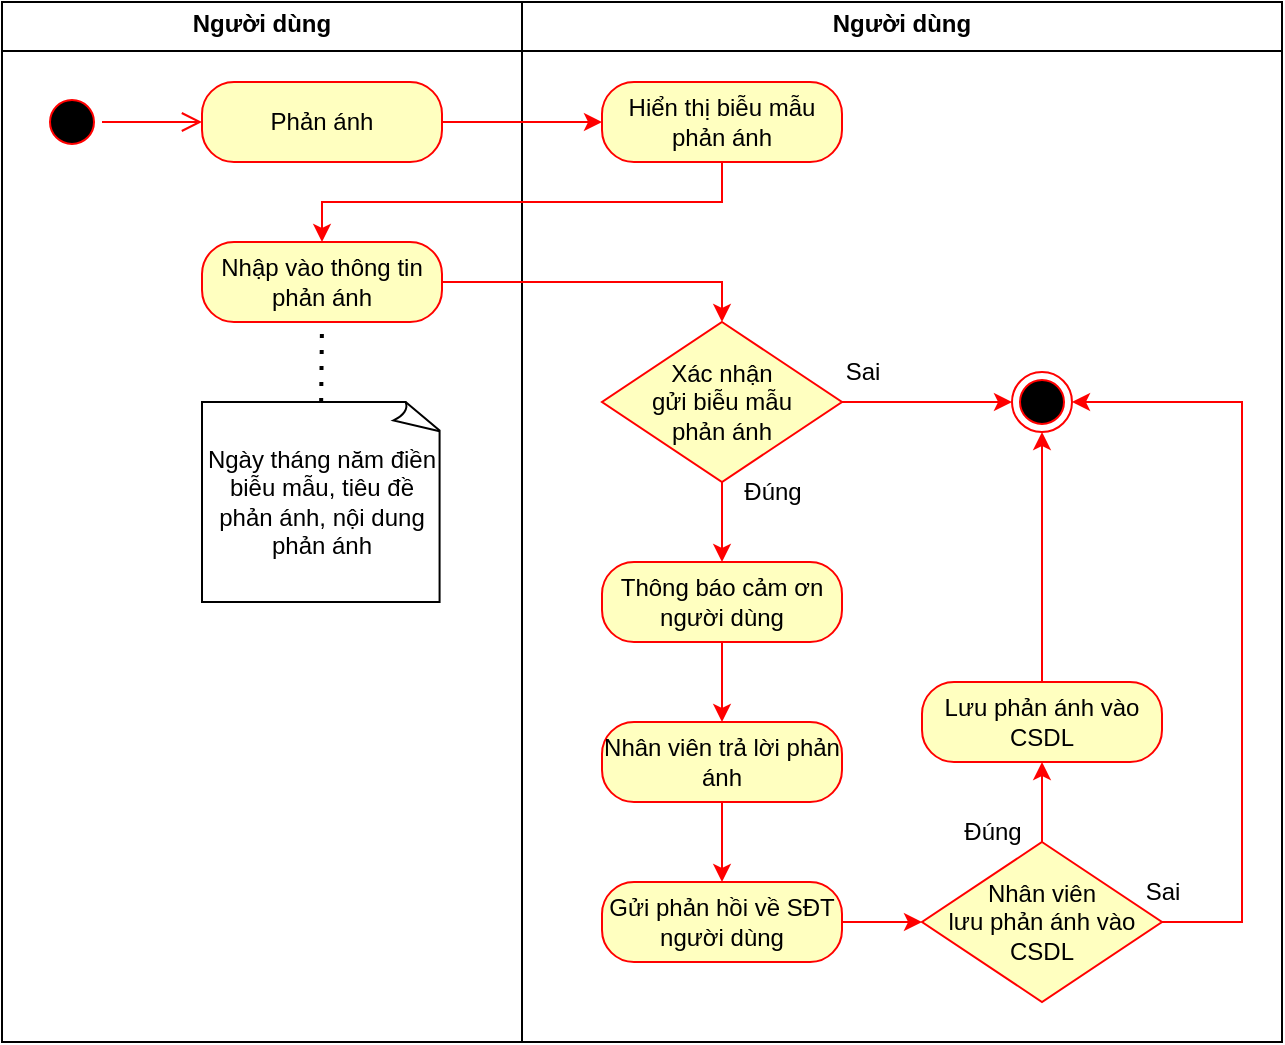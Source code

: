 <mxfile version="26.0.10">
  <diagram name="Page-1" id="Ei9x4Us53vudoYbOFRWv">
    <mxGraphModel dx="1775" dy="760" grid="1" gridSize="10" guides="1" tooltips="1" connect="1" arrows="1" fold="1" page="1" pageScale="1" pageWidth="850" pageHeight="1100" math="0" shadow="0">
      <root>
        <mxCell id="0" />
        <mxCell id="1" parent="0" />
        <mxCell id="q7Vwv5NZA0d0dEf2xStJ-48" value="&lt;p style=&quot;margin:0px;margin-top:4px;text-align:center;&quot;&gt;&lt;b&gt;Người dùng&lt;/b&gt;&lt;/p&gt;&lt;hr size=&quot;1&quot; style=&quot;border-style:solid;&quot;&gt;&lt;div style=&quot;height:2px;&quot;&gt;&lt;/div&gt;" style="verticalAlign=top;align=left;overflow=fill;html=1;whiteSpace=wrap;" parent="1" vertex="1">
          <mxGeometry x="260" width="380" height="520" as="geometry" />
        </mxCell>
        <mxCell id="q7Vwv5NZA0d0dEf2xStJ-47" value="&lt;p style=&quot;margin:0px;margin-top:4px;text-align:center;&quot;&gt;&lt;b&gt;Người dùng&lt;/b&gt;&lt;/p&gt;&lt;hr size=&quot;1&quot; style=&quot;border-style:solid;&quot;&gt;&lt;div style=&quot;height:2px;&quot;&gt;&lt;/div&gt;" style="verticalAlign=top;align=left;overflow=fill;html=1;whiteSpace=wrap;" parent="1" vertex="1">
          <mxGeometry width="260" height="520" as="geometry" />
        </mxCell>
        <mxCell id="q7Vwv5NZA0d0dEf2xStJ-1" value="" style="ellipse;html=1;shape=startState;fillColor=#000000;strokeColor=#FF0000;" parent="1" vertex="1">
          <mxGeometry x="20" y="45" width="30" height="30" as="geometry" />
        </mxCell>
        <mxCell id="q7Vwv5NZA0d0dEf2xStJ-2" value="" style="edgeStyle=orthogonalEdgeStyle;html=1;verticalAlign=bottom;endArrow=open;endSize=8;strokeColor=#FF0000;rounded=0;entryX=0;entryY=0.5;entryDx=0;entryDy=0;" parent="1" source="q7Vwv5NZA0d0dEf2xStJ-1" target="q7Vwv5NZA0d0dEf2xStJ-3" edge="1">
          <mxGeometry relative="1" as="geometry">
            <mxPoint x="35" y="130" as="targetPoint" />
          </mxGeometry>
        </mxCell>
        <mxCell id="q7Vwv5NZA0d0dEf2xStJ-5" value="" style="edgeStyle=orthogonalEdgeStyle;rounded=0;orthogonalLoop=1;jettySize=auto;html=1;strokeColor=#FF0000;" parent="1" source="q7Vwv5NZA0d0dEf2xStJ-3" target="q7Vwv5NZA0d0dEf2xStJ-4" edge="1">
          <mxGeometry relative="1" as="geometry" />
        </mxCell>
        <mxCell id="q7Vwv5NZA0d0dEf2xStJ-3" value="Phản ánh" style="rounded=1;whiteSpace=wrap;html=1;arcSize=40;fontColor=#000000;fillColor=#ffffc0;strokeColor=#FF0000;" parent="1" vertex="1">
          <mxGeometry x="100" y="40" width="120" height="40" as="geometry" />
        </mxCell>
        <mxCell id="q7Vwv5NZA0d0dEf2xStJ-10" style="edgeStyle=orthogonalEdgeStyle;rounded=0;orthogonalLoop=1;jettySize=auto;html=1;entryX=0.5;entryY=0;entryDx=0;entryDy=0;strokeColor=#FF0000;" parent="1" source="q7Vwv5NZA0d0dEf2xStJ-4" target="q7Vwv5NZA0d0dEf2xStJ-6" edge="1">
          <mxGeometry relative="1" as="geometry">
            <Array as="points">
              <mxPoint x="360" y="100" />
              <mxPoint x="160" y="100" />
            </Array>
          </mxGeometry>
        </mxCell>
        <mxCell id="q7Vwv5NZA0d0dEf2xStJ-4" value="Hiển thị biễu mẫu phản ánh" style="rounded=1;whiteSpace=wrap;html=1;arcSize=40;fontColor=#000000;fillColor=#ffffc0;strokeColor=#FF0000;" parent="1" vertex="1">
          <mxGeometry x="300" y="40" width="120" height="40" as="geometry" />
        </mxCell>
        <mxCell id="q7Vwv5NZA0d0dEf2xStJ-23" style="edgeStyle=orthogonalEdgeStyle;rounded=0;orthogonalLoop=1;jettySize=auto;html=1;entryX=0.5;entryY=0;entryDx=0;entryDy=0;strokeColor=#FF0000;" parent="1" source="q7Vwv5NZA0d0dEf2xStJ-6" target="q7Vwv5NZA0d0dEf2xStJ-22" edge="1">
          <mxGeometry relative="1" as="geometry" />
        </mxCell>
        <mxCell id="q7Vwv5NZA0d0dEf2xStJ-6" value="Nhập vào thông tin phản ánh" style="rounded=1;whiteSpace=wrap;html=1;arcSize=40;fontColor=#000000;fillColor=#ffffc0;strokeColor=#FF0000;" parent="1" vertex="1">
          <mxGeometry x="100" y="120" width="120" height="40" as="geometry" />
        </mxCell>
        <mxCell id="q7Vwv5NZA0d0dEf2xStJ-16" value="" style="edgeStyle=orthogonalEdgeStyle;rounded=0;orthogonalLoop=1;jettySize=auto;html=1;strokeColor=#FF0000;" parent="1" source="q7Vwv5NZA0d0dEf2xStJ-12" edge="1">
          <mxGeometry relative="1" as="geometry">
            <mxPoint x="360" y="360" as="targetPoint" />
          </mxGeometry>
        </mxCell>
        <mxCell id="q7Vwv5NZA0d0dEf2xStJ-12" value="Thông báo cảm ơn người dùng" style="rounded=1;whiteSpace=wrap;html=1;arcSize=40;fontColor=#000000;fillColor=#ffffc0;strokeColor=#FF0000;" parent="1" vertex="1">
          <mxGeometry x="300" y="280" width="120" height="40" as="geometry" />
        </mxCell>
        <mxCell id="q7Vwv5NZA0d0dEf2xStJ-21" value="" style="edgeStyle=orthogonalEdgeStyle;rounded=0;orthogonalLoop=1;jettySize=auto;html=1;strokeColor=#FF0000;" parent="1" source="q7Vwv5NZA0d0dEf2xStJ-17" target="q7Vwv5NZA0d0dEf2xStJ-19" edge="1">
          <mxGeometry relative="1" as="geometry" />
        </mxCell>
        <mxCell id="q7Vwv5NZA0d0dEf2xStJ-17" value="Nhân viên trả lời phản ánh" style="rounded=1;whiteSpace=wrap;html=1;arcSize=40;fontColor=#000000;fillColor=#ffffc0;strokeColor=#FF0000;" parent="1" vertex="1">
          <mxGeometry x="300" y="360" width="120" height="40" as="geometry" />
        </mxCell>
        <mxCell id="q7Vwv5NZA0d0dEf2xStJ-29" value="" style="edgeStyle=orthogonalEdgeStyle;rounded=0;orthogonalLoop=1;jettySize=auto;html=1;strokeColor=#FF0000;" parent="1" source="q7Vwv5NZA0d0dEf2xStJ-19" target="q7Vwv5NZA0d0dEf2xStJ-25" edge="1">
          <mxGeometry relative="1" as="geometry" />
        </mxCell>
        <mxCell id="q7Vwv5NZA0d0dEf2xStJ-19" value="Gửi phản hồi về SĐT người dùng" style="rounded=1;whiteSpace=wrap;html=1;arcSize=40;fontColor=#000000;fillColor=#ffffc0;strokeColor=#FF0000;" parent="1" vertex="1">
          <mxGeometry x="300" y="440" width="120" height="40" as="geometry" />
        </mxCell>
        <mxCell id="q7Vwv5NZA0d0dEf2xStJ-20" value="Ngày tháng năm điền biễu mẫu, tiêu đề phản ánh, nội dung phản ánh" style="whiteSpace=wrap;html=1;shape=mxgraph.basic.document;strokeColor=#000000;" parent="1" vertex="1">
          <mxGeometry x="100" y="200" width="120" height="100" as="geometry" />
        </mxCell>
        <mxCell id="q7Vwv5NZA0d0dEf2xStJ-24" value="" style="edgeStyle=orthogonalEdgeStyle;rounded=0;orthogonalLoop=1;jettySize=auto;html=1;strokeColor=#FF0000;" parent="1" source="q7Vwv5NZA0d0dEf2xStJ-22" target="q7Vwv5NZA0d0dEf2xStJ-12" edge="1">
          <mxGeometry relative="1" as="geometry" />
        </mxCell>
        <mxCell id="q7Vwv5NZA0d0dEf2xStJ-39" value="" style="edgeStyle=orthogonalEdgeStyle;rounded=0;orthogonalLoop=1;jettySize=auto;html=1;strokeColor=#FF0000;" parent="1" source="q7Vwv5NZA0d0dEf2xStJ-22" target="q7Vwv5NZA0d0dEf2xStJ-26" edge="1">
          <mxGeometry relative="1" as="geometry" />
        </mxCell>
        <mxCell id="q7Vwv5NZA0d0dEf2xStJ-22" value="Xác nhận&lt;br&gt;gửi biễu mẫu&lt;br&gt;phản ánh" style="rhombus;whiteSpace=wrap;html=1;fontColor=#000000;fillColor=#ffffc0;strokeColor=#FF0000;" parent="1" vertex="1">
          <mxGeometry x="300" y="160" width="120" height="80" as="geometry" />
        </mxCell>
        <mxCell id="q7Vwv5NZA0d0dEf2xStJ-30" value="" style="edgeStyle=orthogonalEdgeStyle;rounded=0;orthogonalLoop=1;jettySize=auto;html=1;strokeColor=#FF0000;" parent="1" source="q7Vwv5NZA0d0dEf2xStJ-25" target="q7Vwv5NZA0d0dEf2xStJ-27" edge="1">
          <mxGeometry relative="1" as="geometry" />
        </mxCell>
        <mxCell id="q7Vwv5NZA0d0dEf2xStJ-34" style="edgeStyle=orthogonalEdgeStyle;rounded=0;orthogonalLoop=1;jettySize=auto;html=1;entryX=1;entryY=0.5;entryDx=0;entryDy=0;strokeColor=#FF0000;" parent="1" source="q7Vwv5NZA0d0dEf2xStJ-25" target="q7Vwv5NZA0d0dEf2xStJ-26" edge="1">
          <mxGeometry relative="1" as="geometry">
            <Array as="points">
              <mxPoint x="620" y="460" />
              <mxPoint x="620" y="200" />
            </Array>
          </mxGeometry>
        </mxCell>
        <mxCell id="q7Vwv5NZA0d0dEf2xStJ-25" value="Nhân viên&lt;br&gt;lưu phản ánh vào CSDL" style="rhombus;whiteSpace=wrap;html=1;fontColor=#000000;fillColor=#ffffc0;strokeColor=#FF0000;" parent="1" vertex="1">
          <mxGeometry x="460" y="420" width="120" height="80" as="geometry" />
        </mxCell>
        <mxCell id="q7Vwv5NZA0d0dEf2xStJ-26" value="" style="ellipse;html=1;shape=endState;fillColor=#000000;strokeColor=#FF0000;" parent="1" vertex="1">
          <mxGeometry x="505" y="185" width="30" height="30" as="geometry" />
        </mxCell>
        <mxCell id="q7Vwv5NZA0d0dEf2xStJ-38" style="edgeStyle=orthogonalEdgeStyle;rounded=0;orthogonalLoop=1;jettySize=auto;html=1;entryX=0.5;entryY=1;entryDx=0;entryDy=0;strokeColor=#FF0000;" parent="1" source="q7Vwv5NZA0d0dEf2xStJ-27" target="q7Vwv5NZA0d0dEf2xStJ-26" edge="1">
          <mxGeometry relative="1" as="geometry" />
        </mxCell>
        <mxCell id="q7Vwv5NZA0d0dEf2xStJ-27" value="Lưu phản ánh vào CSDL" style="rounded=1;whiteSpace=wrap;html=1;arcSize=40;fontColor=#000000;fillColor=#ffffc0;strokeColor=#FF0000;" parent="1" vertex="1">
          <mxGeometry x="460" y="340" width="120" height="40" as="geometry" />
        </mxCell>
        <mxCell id="q7Vwv5NZA0d0dEf2xStJ-40" value="" style="endArrow=none;dashed=1;html=1;dashPattern=1 3;strokeWidth=2;rounded=0;entryX=0.5;entryY=1;entryDx=0;entryDy=0;strokeColor=#000000;" parent="1" target="q7Vwv5NZA0d0dEf2xStJ-6" edge="1">
          <mxGeometry width="50" height="50" relative="1" as="geometry">
            <mxPoint x="159.58" y="200" as="sourcePoint" />
            <mxPoint x="159.58" y="170" as="targetPoint" />
          </mxGeometry>
        </mxCell>
        <mxCell id="q7Vwv5NZA0d0dEf2xStJ-43" value="Đúng" style="text;html=1;align=center;verticalAlign=middle;resizable=0;points=[];autosize=1;strokeColor=none;fillColor=none;" parent="1" vertex="1">
          <mxGeometry x="360" y="230" width="50" height="30" as="geometry" />
        </mxCell>
        <mxCell id="q7Vwv5NZA0d0dEf2xStJ-44" value="Đúng" style="text;html=1;align=center;verticalAlign=middle;resizable=0;points=[];autosize=1;strokeColor=none;fillColor=none;" parent="1" vertex="1">
          <mxGeometry x="470" y="400" width="50" height="30" as="geometry" />
        </mxCell>
        <mxCell id="q7Vwv5NZA0d0dEf2xStJ-45" value="Sai" style="text;html=1;align=center;verticalAlign=middle;resizable=0;points=[];autosize=1;strokeColor=none;fillColor=none;" parent="1" vertex="1">
          <mxGeometry x="410" y="170" width="40" height="30" as="geometry" />
        </mxCell>
        <mxCell id="q7Vwv5NZA0d0dEf2xStJ-46" value="Sai" style="text;html=1;align=center;verticalAlign=middle;resizable=0;points=[];autosize=1;strokeColor=none;fillColor=none;" parent="1" vertex="1">
          <mxGeometry x="560" y="430" width="40" height="30" as="geometry" />
        </mxCell>
      </root>
    </mxGraphModel>
  </diagram>
</mxfile>
